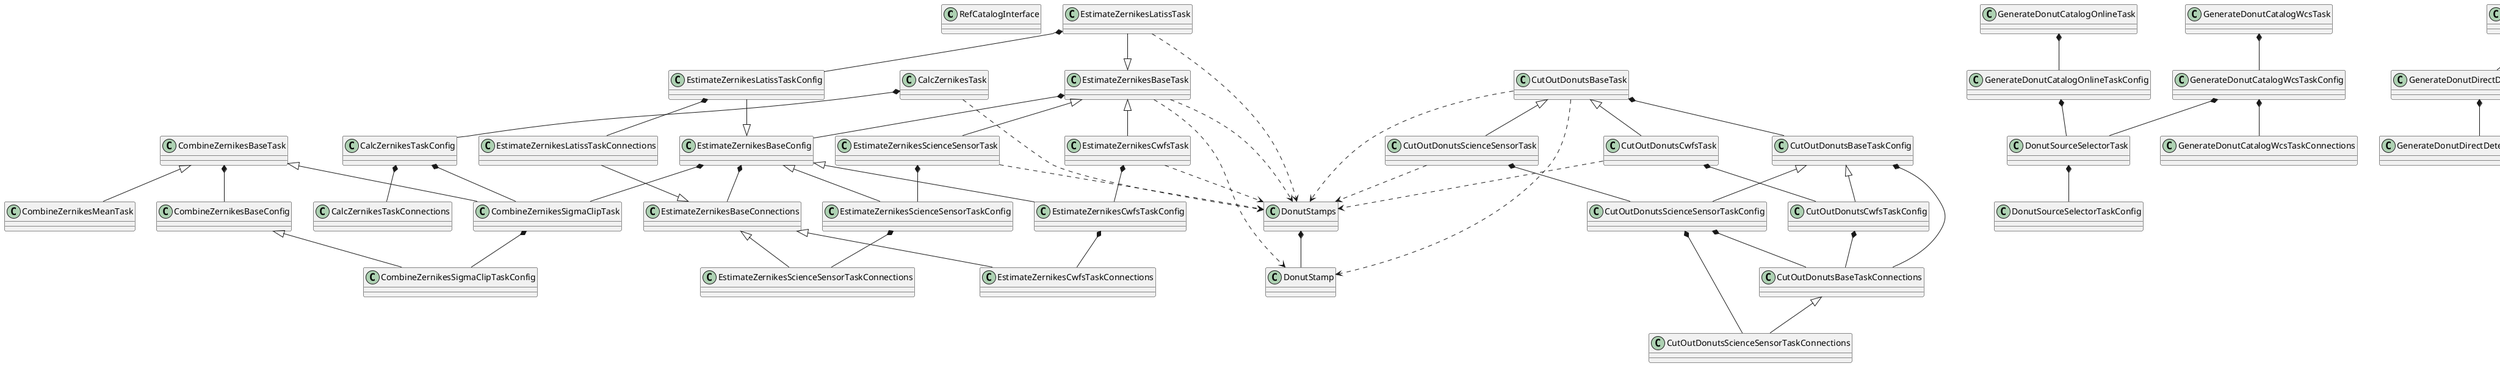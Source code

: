 @startuml
class RefCatalogInterface
CombineZernikesBaseTask <|-- CombineZernikesMeanTask
CombineZernikesBaseTask <|-- CombineZernikesSigmaClipTask
CombineZernikesBaseTask *-- CombineZernikesBaseConfig
CombineZernikesBaseConfig <|-- CombineZernikesSigmaClipTaskConfig
CombineZernikesSigmaClipTask *-- CombineZernikesSigmaClipTaskConfig
DonutSourceSelectorTask *-- DonutSourceSelectorTaskConfig
GenerateDonutCatalogOnlineTaskConfig *-- DonutSourceSelectorTask
GenerateDonutCatalogOnlineTask *-- GenerateDonutCatalogOnlineTaskConfig
GenerateDonutDirectDetectTaskConfig *-- GenerateDonutDirectDetectTaskConnections
GenerateDonutDirectDetectTask *-- GenerateDonutDirectDetectTaskConfig
GenerateDonutDirectDetectTask ..> DonutTemplateFactory
GenerateDonutCatalogWcsTaskConfig *-- DonutSourceSelectorTask
GenerateDonutCatalogWcsTaskConfig *-- GenerateDonutCatalogWcsTaskConnections
GenerateDonutCatalogWcsTask *-- GenerateDonutCatalogWcsTaskConfig
DonutStamps *-- DonutStamp
EstimateZernikesBaseTask ..> DonutStamps
EstimateZernikesBaseTask ..> DonutStamp
EstimateZernikesBaseConfig *-- EstimateZernikesBaseConnections
EstimateZernikesBaseTask *-- EstimateZernikesBaseConfig
EstimateZernikesBaseConnections <|-- EstimateZernikesScienceSensorTaskConnections
EstimateZernikesBaseConfig <|-- EstimateZernikesScienceSensorTaskConfig
EstimateZernikesBaseTask <|-- EstimateZernikesScienceSensorTask
EstimateZernikesBaseConfig *-- CombineZernikesSigmaClipTask
EstimateZernikesScienceSensorTaskConfig *-- EstimateZernikesScienceSensorTaskConnections
EstimateZernikesScienceSensorTask *-- EstimateZernikesScienceSensorTaskConfig
EstimateZernikesScienceSensorTask ..> DonutStamps
EstimateZernikesLatissTaskConnections --|> EstimateZernikesBaseConnections
EstimateZernikesLatissTaskConfig *-- EstimateZernikesLatissTaskConnections
EstimateZernikesLatissTaskConfig --|> EstimateZernikesBaseConfig
EstimateZernikesLatissTask *-- EstimateZernikesLatissTaskConfig
EstimateZernikesLatissTask --|> EstimateZernikesBaseTask
EstimateZernikesLatissTask ..> DonutStamps
EstimateZernikesBaseConnections <|-- EstimateZernikesCwfsTaskConnections
EstimateZernikesBaseConfig <|-- EstimateZernikesCwfsTaskConfig
EstimateZernikesBaseTask <|-- EstimateZernikesCwfsTask
EstimateZernikesCwfsTaskConfig *-- EstimateZernikesCwfsTaskConnections
EstimateZernikesCwfsTask *-- EstimateZernikesCwfsTaskConfig
EstimateZernikesCwfsTask ..> DonutStamps
CutOutDonutsBaseTaskConfig <|-- CutOutDonutsCwfsTaskConfig
CutOutDonutsBaseTask <|-- CutOutDonutsCwfsTask
CutOutDonutsCwfsTaskConfig *-- CutOutDonutsBaseTaskConnections
CutOutDonutsCwfsTask *-- CutOutDonutsCwfsTaskConfig
CutOutDonutsCwfsTask ..> DonutStamps
CutOutDonutsBaseTaskConfig <|-- CutOutDonutsScienceSensorTaskConfig
CutOutDonutsBaseTask <|-- CutOutDonutsScienceSensorTask
CutOutDonutsScienceSensorTaskConfig *-- CutOutDonutsBaseTaskConnections
CutOutDonutsScienceSensorTask *-- CutOutDonutsScienceSensorTaskConfig
CutOutDonutsBaseTaskConnections <|-- CutOutDonutsScienceSensorTaskConnections
CutOutDonutsScienceSensorTaskConfig *-- CutOutDonutsScienceSensorTaskConnections
CutOutDonutsScienceSensorTask ..> DonutStamps
CutOutDonutsBaseTaskConfig *-- CutOutDonutsBaseTaskConnections
CutOutDonutsBaseTask *-- CutOutDonutsBaseTaskConfig
CutOutDonutsBaseTask ..> DonutStamps
CutOutDonutsBaseTask ..> DonutStamp
CalcZernikesTaskConfig *-- CombineZernikesSigmaClipTask
CalcZernikesTaskConfig *-- CalcZernikesTaskConnections
CalcZernikesTask *-- CalcZernikesTaskConfig
CalcZernikesTask ..> DonutStamps
@enduml
